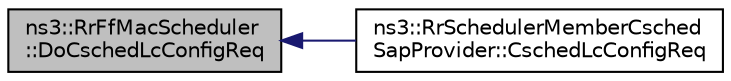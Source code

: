digraph "ns3::RrFfMacScheduler::DoCschedLcConfigReq"
{
  edge [fontname="Helvetica",fontsize="10",labelfontname="Helvetica",labelfontsize="10"];
  node [fontname="Helvetica",fontsize="10",shape=record];
  rankdir="LR";
  Node1 [label="ns3::RrFfMacScheduler\l::DoCschedLcConfigReq",height=0.2,width=0.4,color="black", fillcolor="grey75", style="filled", fontcolor="black"];
  Node1 -> Node2 [dir="back",color="midnightblue",fontsize="10",style="solid"];
  Node2 [label="ns3::RrSchedulerMemberCsched\lSapProvider::CschedLcConfigReq",height=0.2,width=0.4,color="black", fillcolor="white", style="filled",URL="$d6/db6/classns3_1_1RrSchedulerMemberCschedSapProvider.html#a3b9ecd15632d65db0accffd602cc11ae"];
}
